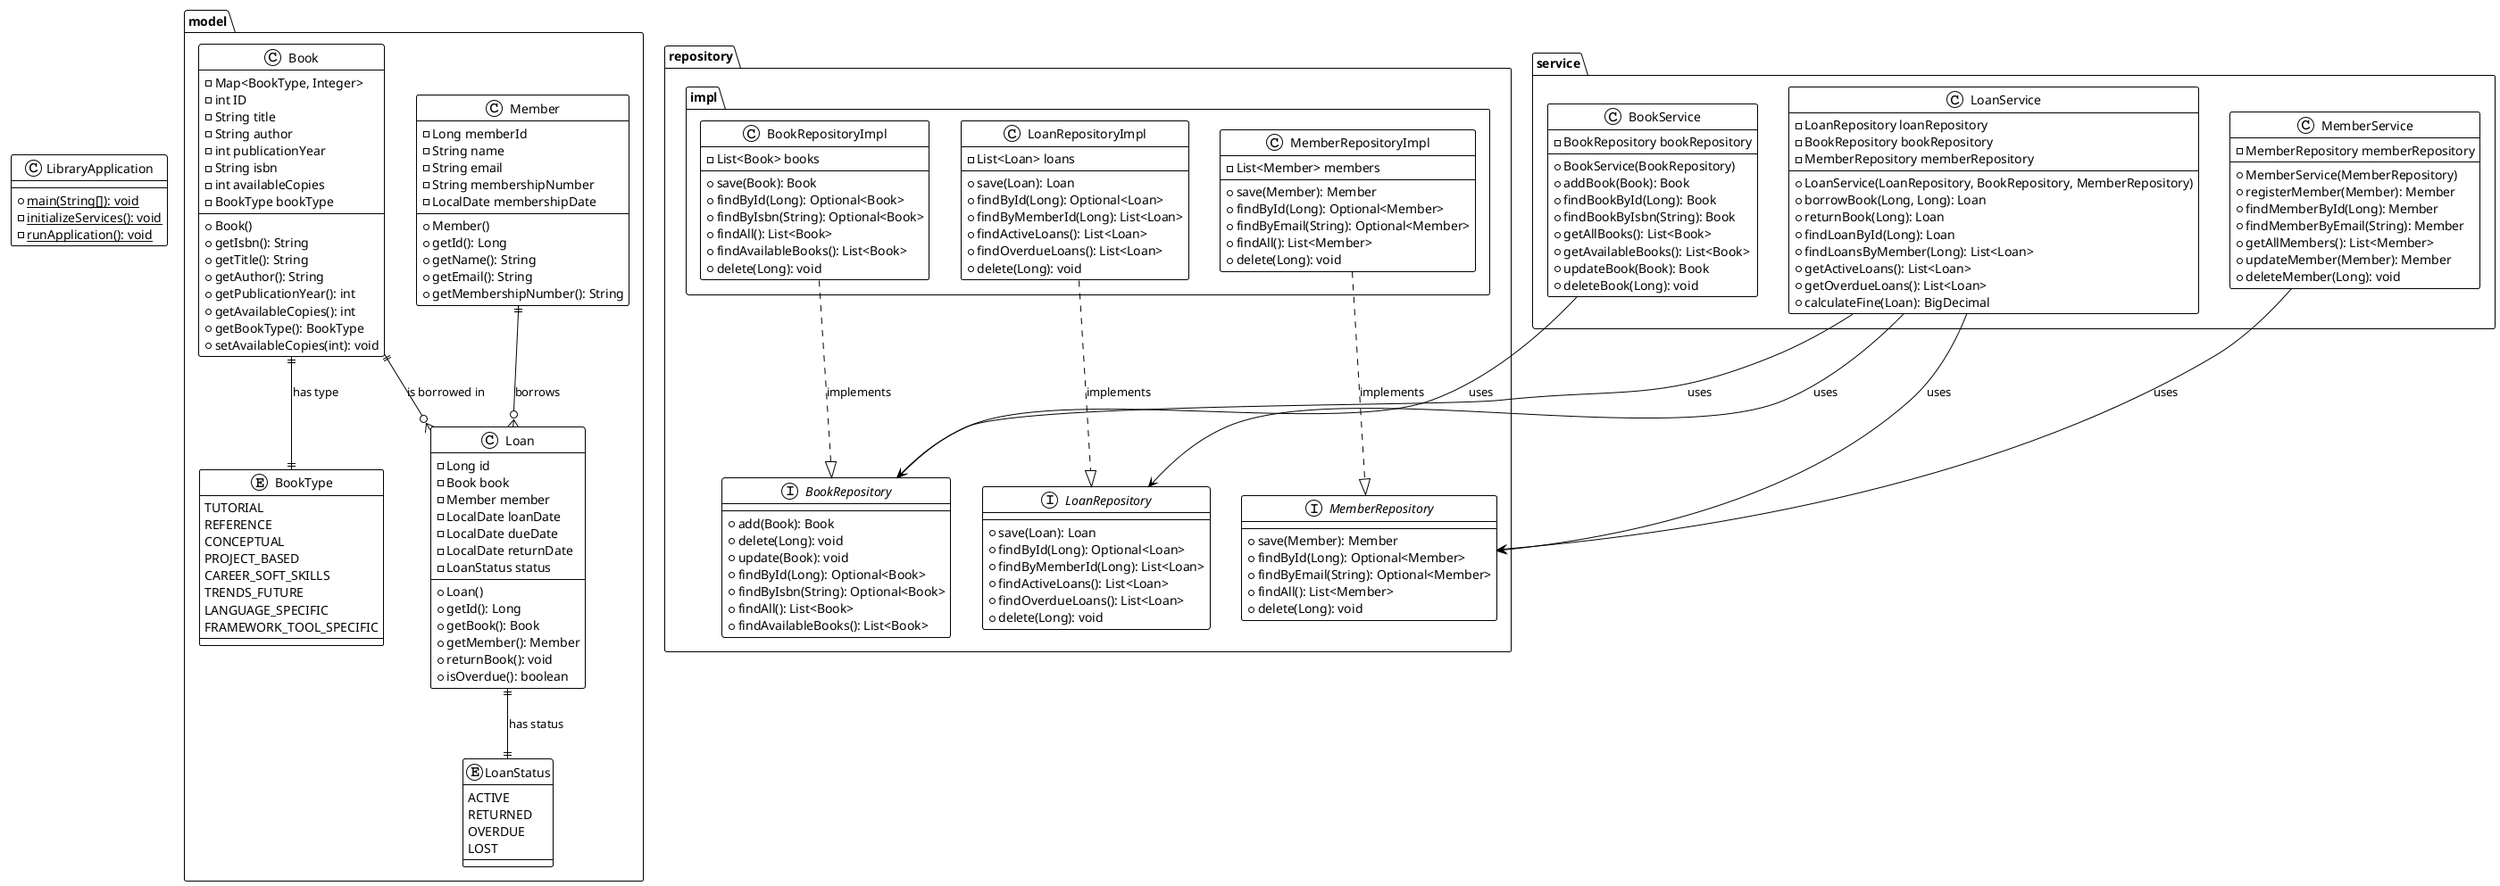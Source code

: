 @startuml LibraryManagementSystem

!theme plain

' Model Package
package "model" {
    class Book {
        -Map<BookType, Integer>
        -int ID
        -String title
        -String author
        -int publicationYear
        -String isbn
        -int availableCopies
        -BookType bookType
        +Book()
        +getIsbn(): String
        +getTitle(): String
        +getAuthor(): String
        +getPublicationYear(): int
        +getAvailableCopies(): int
        +getBookType(): BookType
        +setAvailableCopies(int): void
    }

    class Member {
        -Long memberId
        -String name
        -String email
        -String membershipNumber
        -LocalDate membershipDate
        +Member()
        +getId(): Long
        +getName(): String
        +getEmail(): String
        +getMembershipNumber(): String
    }

    class Loan {
        -Long id
        -Book book
        -Member member
        -LocalDate loanDate
        -LocalDate dueDate
        -LocalDate returnDate
        -LoanStatus status
        +Loan()
        +getId(): Long
        +getBook(): Book
        +getMember(): Member
        +returnBook(): void
        +isOverdue(): boolean
    }

    enum BookType {
        TUTORIAL
        REFERENCE
        CONCEPTUAL
        PROJECT_BASED
        CAREER_SOFT_SKILLS
        TRENDS_FUTURE
        LANGUAGE_SPECIFIC
        FRAMEWORK_TOOL_SPECIFIC
    }

    enum LoanStatus {
        ACTIVE
        RETURNED
        OVERDUE
        LOST
    }
}

' Repository Package
package "repository" {
    interface BookRepository {
        +add(Book): Book
        +delete(Long): void
        +update(Book): void
        +findById(Long): Optional<Book>
        +findByIsbn(String): Optional<Book>
        +findAll(): List<Book>
        +findAvailableBooks(): List<Book>

    }

    interface MemberRepository {
        +save(Member): Member
        +findById(Long): Optional<Member>
        +findByEmail(String): Optional<Member>
        +findAll(): List<Member>
        +delete(Long): void
    }

    interface LoanRepository {
        +save(Loan): Loan
        +findById(Long): Optional<Loan>
        +findByMemberId(Long): List<Loan>
        +findActiveLoans(): List<Loan>
        +findOverdueLoans(): List<Loan>
        +delete(Long): void
    }

    package "impl" {
        class BookRepositoryImpl {
            -List<Book> books
            +save(Book): Book
            +findById(Long): Optional<Book>
            +findByIsbn(String): Optional<Book>
            +findAll(): List<Book>
            +findAvailableBooks(): List<Book>
            +delete(Long): void
        }

        class MemberRepositoryImpl {
            -List<Member> members
            +save(Member): Member
            +findById(Long): Optional<Member>
            +findByEmail(String): Optional<Member>
            +findAll(): List<Member>
            +delete(Long): void
        }

        class LoanRepositoryImpl {
            -List<Loan> loans
            +save(Loan): Loan
            +findById(Long): Optional<Loan>
            +findByMemberId(Long): List<Loan>
            +findActiveLoans(): List<Loan>
            +findOverdueLoans(): List<Loan>
            +delete(Long): void
        }
    }
}

' Service Package
package "service" {
    class BookService {
        -BookRepository bookRepository
        +BookService(BookRepository)
        +addBook(Book): Book
        +findBookById(Long): Book
        +findBookByIsbn(String): Book
        +getAllBooks(): List<Book>
        +getAvailableBooks(): List<Book>
        +updateBook(Book): Book
        +deleteBook(Long): void
    }

    class MemberService {
        -MemberRepository memberRepository
        +MemberService(MemberRepository)
        +registerMember(Member): Member
        +findMemberById(Long): Member
        +findMemberByEmail(String): Member
        +getAllMembers(): List<Member>
        +updateMember(Member): Member
        +deleteMember(Long): void
    }

    class LoanService {
        -LoanRepository loanRepository
        -BookRepository bookRepository
        -MemberRepository memberRepository
        +LoanService(LoanRepository, BookRepository, MemberRepository)
        +borrowBook(Long, Long): Loan
        +returnBook(Long): Loan
        +findLoanById(Long): Loan
        +findLoansByMember(Long): List<Loan>
        +getActiveLoans(): List<Loan>
        +getOverdueLoans(): List<Loan>
        +calculateFine(Loan): BigDecimal
    }
}

'' Facade Package
'package "facade" {
'    class LibraryFacade {
'        -BookService bookService
'        -MemberService memberService
'        -LoanService loanService
'        +LibraryFacade(BookService, MemberService, LoanService)
'        +addBook(Book): Book
'        +registerMember(Member): Member
'        +borrowBook(Long, Long): Loan
'        +returnBook(Long): Loan
'        +searchBooks(String): List<Book>
'        +getMemberLoans(Long): List<Loan>
'        +getOverdueLoans(): List<Loan>
'    }
'}

' Main Application (root package)
class LibraryApplication {
    +{static} main(String[]): void
    -{static} initializeServices(): void
    -{static} runApplication(): void
}

' Relationships within model
Book ||--o{ Loan : "is borrowed in"
Member ||--o{ Loan : "borrows"
Book ||--|| BookType : "has type"
Loan ||--|| LoanStatus : "has status"

' Implementation relationships
BookRepositoryImpl ..|> BookRepository : implements
MemberRepositoryImpl ..|> MemberRepository : implements
LoanRepositoryImpl ..|> LoanRepository : implements

' Service dependencies
BookService --> BookRepository : uses
MemberService --> MemberRepository : uses
LoanService --> LoanRepository : uses
LoanService --> BookRepository : uses
LoanService --> MemberRepository : uses

'' Facade dependencies
'LibraryFacade --> BookService : uses
'LibraryFacade --> MemberService : uses
'LibraryFacade --> LoanService : uses

'' Main application
'LibraryApplication --> LibraryFacade : creates

@enduml